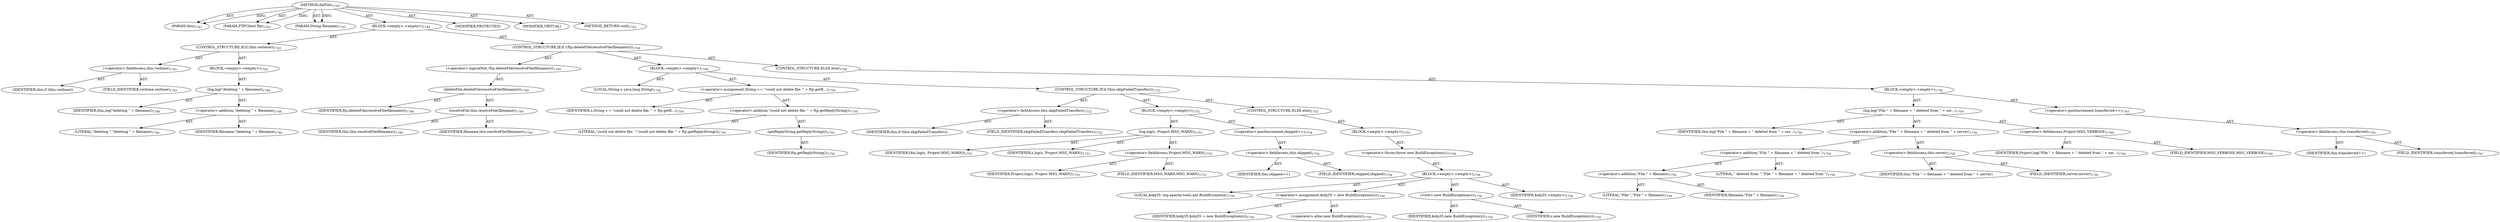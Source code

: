 digraph "delFile" {  
"111669149762" [label = <(METHOD,delFile)<SUB>1743</SUB>> ]
"115964117048" [label = <(PARAM,this)<SUB>1743</SUB>> ]
"115964117142" [label = <(PARAM,FTPClient ftp)<SUB>1743</SUB>> ]
"115964117143" [label = <(PARAM,String filename)<SUB>1743</SUB>> ]
"25769804092" [label = <(BLOCK,&lt;empty&gt;,&lt;empty&gt;)<SUB>1744</SUB>> ]
"47244640475" [label = <(CONTROL_STRUCTURE,IF,if (this.verbose))<SUB>1745</SUB>> ]
"30064772368" [label = <(&lt;operator&gt;.fieldAccess,this.verbose)<SUB>1745</SUB>> ]
"68719477857" [label = <(IDENTIFIER,this,if (this.verbose))> ]
"55834575132" [label = <(FIELD_IDENTIFIER,verbose,verbose)<SUB>1745</SUB>> ]
"25769804093" [label = <(BLOCK,&lt;empty&gt;,&lt;empty&gt;)<SUB>1745</SUB>> ]
"30064772369" [label = <(log,log(&quot;deleting &quot; + filename))<SUB>1746</SUB>> ]
"68719476889" [label = <(IDENTIFIER,this,log(&quot;deleting &quot; + filename))<SUB>1746</SUB>> ]
"30064772370" [label = <(&lt;operator&gt;.addition,&quot;deleting &quot; + filename)<SUB>1746</SUB>> ]
"90194313430" [label = <(LITERAL,&quot;deleting &quot;,&quot;deleting &quot; + filename)<SUB>1746</SUB>> ]
"68719477858" [label = <(IDENTIFIER,filename,&quot;deleting &quot; + filename)<SUB>1746</SUB>> ]
"47244640476" [label = <(CONTROL_STRUCTURE,IF,if (!ftp.deleteFile(resolveFile(filename))))<SUB>1749</SUB>> ]
"30064772371" [label = <(&lt;operator&gt;.logicalNot,!ftp.deleteFile(resolveFile(filename)))<SUB>1749</SUB>> ]
"30064772372" [label = <(deleteFile,deleteFile(resolveFile(filename)))<SUB>1749</SUB>> ]
"68719477859" [label = <(IDENTIFIER,ftp,deleteFile(resolveFile(filename)))<SUB>1749</SUB>> ]
"30064772373" [label = <(resolveFile,this.resolveFile(filename))<SUB>1749</SUB>> ]
"68719476890" [label = <(IDENTIFIER,this,this.resolveFile(filename))<SUB>1749</SUB>> ]
"68719477860" [label = <(IDENTIFIER,filename,this.resolveFile(filename))<SUB>1749</SUB>> ]
"25769804094" [label = <(BLOCK,&lt;empty&gt;,&lt;empty&gt;)<SUB>1749</SUB>> ]
"94489280639" [label = <(LOCAL,String s: java.lang.String)<SUB>1750</SUB>> ]
"30064772374" [label = <(&lt;operator&gt;.assignment,String s = &quot;could not delete file: &quot; + ftp.getR...)<SUB>1750</SUB>> ]
"68719477861" [label = <(IDENTIFIER,s,String s = &quot;could not delete file: &quot; + ftp.getR...)<SUB>1750</SUB>> ]
"30064772375" [label = <(&lt;operator&gt;.addition,&quot;could not delete file: &quot; + ftp.getReplyString())<SUB>1750</SUB>> ]
"90194313431" [label = <(LITERAL,&quot;could not delete file: &quot;,&quot;could not delete file: &quot; + ftp.getReplyString())<SUB>1750</SUB>> ]
"30064772376" [label = <(getReplyString,getReplyString())<SUB>1750</SUB>> ]
"68719477862" [label = <(IDENTIFIER,ftp,getReplyString())<SUB>1750</SUB>> ]
"47244640477" [label = <(CONTROL_STRUCTURE,IF,if (this.skipFailedTransfers))<SUB>1752</SUB>> ]
"30064772377" [label = <(&lt;operator&gt;.fieldAccess,this.skipFailedTransfers)<SUB>1752</SUB>> ]
"68719477863" [label = <(IDENTIFIER,this,if (this.skipFailedTransfers))> ]
"55834575133" [label = <(FIELD_IDENTIFIER,skipFailedTransfers,skipFailedTransfers)<SUB>1752</SUB>> ]
"25769804095" [label = <(BLOCK,&lt;empty&gt;,&lt;empty&gt;)<SUB>1752</SUB>> ]
"30064772378" [label = <(log,log(s, Project.MSG_WARN))<SUB>1753</SUB>> ]
"68719476891" [label = <(IDENTIFIER,this,log(s, Project.MSG_WARN))<SUB>1753</SUB>> ]
"68719477864" [label = <(IDENTIFIER,s,log(s, Project.MSG_WARN))<SUB>1753</SUB>> ]
"30064772379" [label = <(&lt;operator&gt;.fieldAccess,Project.MSG_WARN)<SUB>1753</SUB>> ]
"68719477865" [label = <(IDENTIFIER,Project,log(s, Project.MSG_WARN))<SUB>1753</SUB>> ]
"55834575134" [label = <(FIELD_IDENTIFIER,MSG_WARN,MSG_WARN)<SUB>1753</SUB>> ]
"30064772380" [label = <(&lt;operator&gt;.postIncrement,skipped++)<SUB>1754</SUB>> ]
"30064772381" [label = <(&lt;operator&gt;.fieldAccess,this.skipped)<SUB>1754</SUB>> ]
"68719477866" [label = <(IDENTIFIER,this,skipped++)> ]
"55834575135" [label = <(FIELD_IDENTIFIER,skipped,skipped)<SUB>1754</SUB>> ]
"47244640478" [label = <(CONTROL_STRUCTURE,ELSE,else)<SUB>1755</SUB>> ]
"25769804096" [label = <(BLOCK,&lt;empty&gt;,&lt;empty&gt;)<SUB>1755</SUB>> ]
"30064772382" [label = <(&lt;operator&gt;.throw,throw new BuildException(s);)<SUB>1756</SUB>> ]
"25769804097" [label = <(BLOCK,&lt;empty&gt;,&lt;empty&gt;)<SUB>1756</SUB>> ]
"94489280640" [label = <(LOCAL,$obj35: org.apache.tools.ant.BuildException)<SUB>1756</SUB>> ]
"30064772383" [label = <(&lt;operator&gt;.assignment,$obj35 = new BuildException(s))<SUB>1756</SUB>> ]
"68719477867" [label = <(IDENTIFIER,$obj35,$obj35 = new BuildException(s))<SUB>1756</SUB>> ]
"30064772384" [label = <(&lt;operator&gt;.alloc,new BuildException(s))<SUB>1756</SUB>> ]
"30064772385" [label = <(&lt;init&gt;,new BuildException(s))<SUB>1756</SUB>> ]
"68719477868" [label = <(IDENTIFIER,$obj35,new BuildException(s))<SUB>1756</SUB>> ]
"68719477869" [label = <(IDENTIFIER,s,new BuildException(s))<SUB>1756</SUB>> ]
"68719477870" [label = <(IDENTIFIER,$obj35,&lt;empty&gt;)<SUB>1756</SUB>> ]
"47244640479" [label = <(CONTROL_STRUCTURE,ELSE,else)<SUB>1758</SUB>> ]
"25769804098" [label = <(BLOCK,&lt;empty&gt;,&lt;empty&gt;)<SUB>1758</SUB>> ]
"30064772386" [label = <(log,log(&quot;File &quot; + filename + &quot; deleted from &quot; + ser...)<SUB>1759</SUB>> ]
"68719476892" [label = <(IDENTIFIER,this,log(&quot;File &quot; + filename + &quot; deleted from &quot; + ser...)<SUB>1759</SUB>> ]
"30064772387" [label = <(&lt;operator&gt;.addition,&quot;File &quot; + filename + &quot; deleted from &quot; + server)<SUB>1759</SUB>> ]
"30064772388" [label = <(&lt;operator&gt;.addition,&quot;File &quot; + filename + &quot; deleted from &quot;)<SUB>1759</SUB>> ]
"30064772389" [label = <(&lt;operator&gt;.addition,&quot;File &quot; + filename)<SUB>1759</SUB>> ]
"90194313432" [label = <(LITERAL,&quot;File &quot;,&quot;File &quot; + filename)<SUB>1759</SUB>> ]
"68719477871" [label = <(IDENTIFIER,filename,&quot;File &quot; + filename)<SUB>1759</SUB>> ]
"90194313433" [label = <(LITERAL,&quot; deleted from &quot;,&quot;File &quot; + filename + &quot; deleted from &quot;)<SUB>1759</SUB>> ]
"30064772390" [label = <(&lt;operator&gt;.fieldAccess,this.server)<SUB>1759</SUB>> ]
"68719477872" [label = <(IDENTIFIER,this,&quot;File &quot; + filename + &quot; deleted from &quot; + server)> ]
"55834575136" [label = <(FIELD_IDENTIFIER,server,server)<SUB>1759</SUB>> ]
"30064772391" [label = <(&lt;operator&gt;.fieldAccess,Project.MSG_VERBOSE)<SUB>1760</SUB>> ]
"68719477873" [label = <(IDENTIFIER,Project,log(&quot;File &quot; + filename + &quot; deleted from &quot; + ser...)<SUB>1760</SUB>> ]
"55834575137" [label = <(FIELD_IDENTIFIER,MSG_VERBOSE,MSG_VERBOSE)<SUB>1760</SUB>> ]
"30064772392" [label = <(&lt;operator&gt;.postIncrement,transferred++)<SUB>1761</SUB>> ]
"30064772393" [label = <(&lt;operator&gt;.fieldAccess,this.transferred)<SUB>1761</SUB>> ]
"68719477874" [label = <(IDENTIFIER,this,transferred++)> ]
"55834575138" [label = <(FIELD_IDENTIFIER,transferred,transferred)<SUB>1761</SUB>> ]
"133143986373" [label = <(MODIFIER,PROTECTED)> ]
"133143986374" [label = <(MODIFIER,VIRTUAL)> ]
"128849018946" [label = <(METHOD_RETURN,void)<SUB>1743</SUB>> ]
  "111669149762" -> "115964117048"  [ label = "AST: "] 
  "111669149762" -> "115964117142"  [ label = "AST: "] 
  "111669149762" -> "115964117143"  [ label = "AST: "] 
  "111669149762" -> "25769804092"  [ label = "AST: "] 
  "111669149762" -> "133143986373"  [ label = "AST: "] 
  "111669149762" -> "133143986374"  [ label = "AST: "] 
  "111669149762" -> "128849018946"  [ label = "AST: "] 
  "25769804092" -> "47244640475"  [ label = "AST: "] 
  "25769804092" -> "47244640476"  [ label = "AST: "] 
  "47244640475" -> "30064772368"  [ label = "AST: "] 
  "47244640475" -> "25769804093"  [ label = "AST: "] 
  "30064772368" -> "68719477857"  [ label = "AST: "] 
  "30064772368" -> "55834575132"  [ label = "AST: "] 
  "25769804093" -> "30064772369"  [ label = "AST: "] 
  "30064772369" -> "68719476889"  [ label = "AST: "] 
  "30064772369" -> "30064772370"  [ label = "AST: "] 
  "30064772370" -> "90194313430"  [ label = "AST: "] 
  "30064772370" -> "68719477858"  [ label = "AST: "] 
  "47244640476" -> "30064772371"  [ label = "AST: "] 
  "47244640476" -> "25769804094"  [ label = "AST: "] 
  "47244640476" -> "47244640479"  [ label = "AST: "] 
  "30064772371" -> "30064772372"  [ label = "AST: "] 
  "30064772372" -> "68719477859"  [ label = "AST: "] 
  "30064772372" -> "30064772373"  [ label = "AST: "] 
  "30064772373" -> "68719476890"  [ label = "AST: "] 
  "30064772373" -> "68719477860"  [ label = "AST: "] 
  "25769804094" -> "94489280639"  [ label = "AST: "] 
  "25769804094" -> "30064772374"  [ label = "AST: "] 
  "25769804094" -> "47244640477"  [ label = "AST: "] 
  "30064772374" -> "68719477861"  [ label = "AST: "] 
  "30064772374" -> "30064772375"  [ label = "AST: "] 
  "30064772375" -> "90194313431"  [ label = "AST: "] 
  "30064772375" -> "30064772376"  [ label = "AST: "] 
  "30064772376" -> "68719477862"  [ label = "AST: "] 
  "47244640477" -> "30064772377"  [ label = "AST: "] 
  "47244640477" -> "25769804095"  [ label = "AST: "] 
  "47244640477" -> "47244640478"  [ label = "AST: "] 
  "30064772377" -> "68719477863"  [ label = "AST: "] 
  "30064772377" -> "55834575133"  [ label = "AST: "] 
  "25769804095" -> "30064772378"  [ label = "AST: "] 
  "25769804095" -> "30064772380"  [ label = "AST: "] 
  "30064772378" -> "68719476891"  [ label = "AST: "] 
  "30064772378" -> "68719477864"  [ label = "AST: "] 
  "30064772378" -> "30064772379"  [ label = "AST: "] 
  "30064772379" -> "68719477865"  [ label = "AST: "] 
  "30064772379" -> "55834575134"  [ label = "AST: "] 
  "30064772380" -> "30064772381"  [ label = "AST: "] 
  "30064772381" -> "68719477866"  [ label = "AST: "] 
  "30064772381" -> "55834575135"  [ label = "AST: "] 
  "47244640478" -> "25769804096"  [ label = "AST: "] 
  "25769804096" -> "30064772382"  [ label = "AST: "] 
  "30064772382" -> "25769804097"  [ label = "AST: "] 
  "25769804097" -> "94489280640"  [ label = "AST: "] 
  "25769804097" -> "30064772383"  [ label = "AST: "] 
  "25769804097" -> "30064772385"  [ label = "AST: "] 
  "25769804097" -> "68719477870"  [ label = "AST: "] 
  "30064772383" -> "68719477867"  [ label = "AST: "] 
  "30064772383" -> "30064772384"  [ label = "AST: "] 
  "30064772385" -> "68719477868"  [ label = "AST: "] 
  "30064772385" -> "68719477869"  [ label = "AST: "] 
  "47244640479" -> "25769804098"  [ label = "AST: "] 
  "25769804098" -> "30064772386"  [ label = "AST: "] 
  "25769804098" -> "30064772392"  [ label = "AST: "] 
  "30064772386" -> "68719476892"  [ label = "AST: "] 
  "30064772386" -> "30064772387"  [ label = "AST: "] 
  "30064772386" -> "30064772391"  [ label = "AST: "] 
  "30064772387" -> "30064772388"  [ label = "AST: "] 
  "30064772387" -> "30064772390"  [ label = "AST: "] 
  "30064772388" -> "30064772389"  [ label = "AST: "] 
  "30064772388" -> "90194313433"  [ label = "AST: "] 
  "30064772389" -> "90194313432"  [ label = "AST: "] 
  "30064772389" -> "68719477871"  [ label = "AST: "] 
  "30064772390" -> "68719477872"  [ label = "AST: "] 
  "30064772390" -> "55834575136"  [ label = "AST: "] 
  "30064772391" -> "68719477873"  [ label = "AST: "] 
  "30064772391" -> "55834575137"  [ label = "AST: "] 
  "30064772392" -> "30064772393"  [ label = "AST: "] 
  "30064772393" -> "68719477874"  [ label = "AST: "] 
  "30064772393" -> "55834575138"  [ label = "AST: "] 
  "111669149762" -> "115964117048"  [ label = "DDG: "] 
  "111669149762" -> "115964117142"  [ label = "DDG: "] 
  "111669149762" -> "115964117143"  [ label = "DDG: "] 
}
